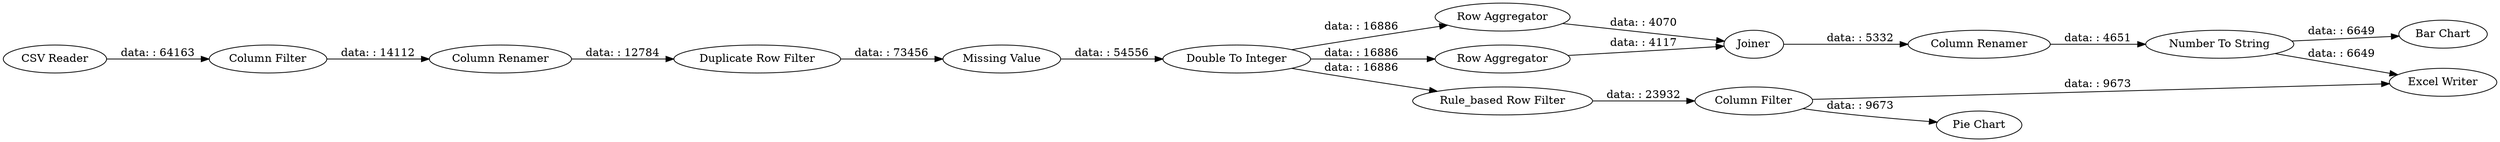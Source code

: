 digraph {
	"-7703345616795186070_10" [label=Joiner]
	"-7703345616795186070_3" [label="Column Renamer"]
	"-7703345616795186070_5" [label="Duplicate Row Filter"]
	"-7703345616795186070_8" [label="Double To Integer"]
	"-7703345616795186070_12" [label="Number To String"]
	"-7703345616795186070_4" [label="Missing Value"]
	"-7703345616795186070_9" [label="Row Aggregator"]
	"-7703345616795186070_13" [label="Column Renamer"]
	"-7703345616795186070_15" [label="Rule_based Row Filter"]
	"-7703345616795186070_11" [label="Bar Chart"]
	"-7703345616795186070_16" [label="Column Filter"]
	"-7703345616795186070_17" [label="Pie Chart"]
	"-7703345616795186070_2" [label="Column Filter"]
	"-7703345616795186070_6" [label="Row Aggregator"]
	"-7703345616795186070_14" [label="Excel Writer"]
	"-7703345616795186070_1" [label="CSV Reader"]
	"-7703345616795186070_6" -> "-7703345616795186070_10" [label="data: : 4070"]
	"-7703345616795186070_15" -> "-7703345616795186070_16" [label="data: : 23932"]
	"-7703345616795186070_10" -> "-7703345616795186070_13" [label="data: : 5332"]
	"-7703345616795186070_8" -> "-7703345616795186070_15" [label="data: : 16886"]
	"-7703345616795186070_9" -> "-7703345616795186070_10" [label="data: : 4117"]
	"-7703345616795186070_12" -> "-7703345616795186070_14" [label="data: : 6649"]
	"-7703345616795186070_2" -> "-7703345616795186070_3" [label="data: : 14112"]
	"-7703345616795186070_16" -> "-7703345616795186070_17" [label="data: : 9673"]
	"-7703345616795186070_16" -> "-7703345616795186070_14" [label="data: : 9673"]
	"-7703345616795186070_3" -> "-7703345616795186070_5" [label="data: : 12784"]
	"-7703345616795186070_12" -> "-7703345616795186070_11" [label="data: : 6649"]
	"-7703345616795186070_8" -> "-7703345616795186070_6" [label="data: : 16886"]
	"-7703345616795186070_13" -> "-7703345616795186070_12" [label="data: : 4651"]
	"-7703345616795186070_8" -> "-7703345616795186070_9" [label="data: : 16886"]
	"-7703345616795186070_1" -> "-7703345616795186070_2" [label="data: : 64163"]
	"-7703345616795186070_4" -> "-7703345616795186070_8" [label="data: : 54556"]
	"-7703345616795186070_5" -> "-7703345616795186070_4" [label="data: : 73456"]
	rankdir=LR
}
